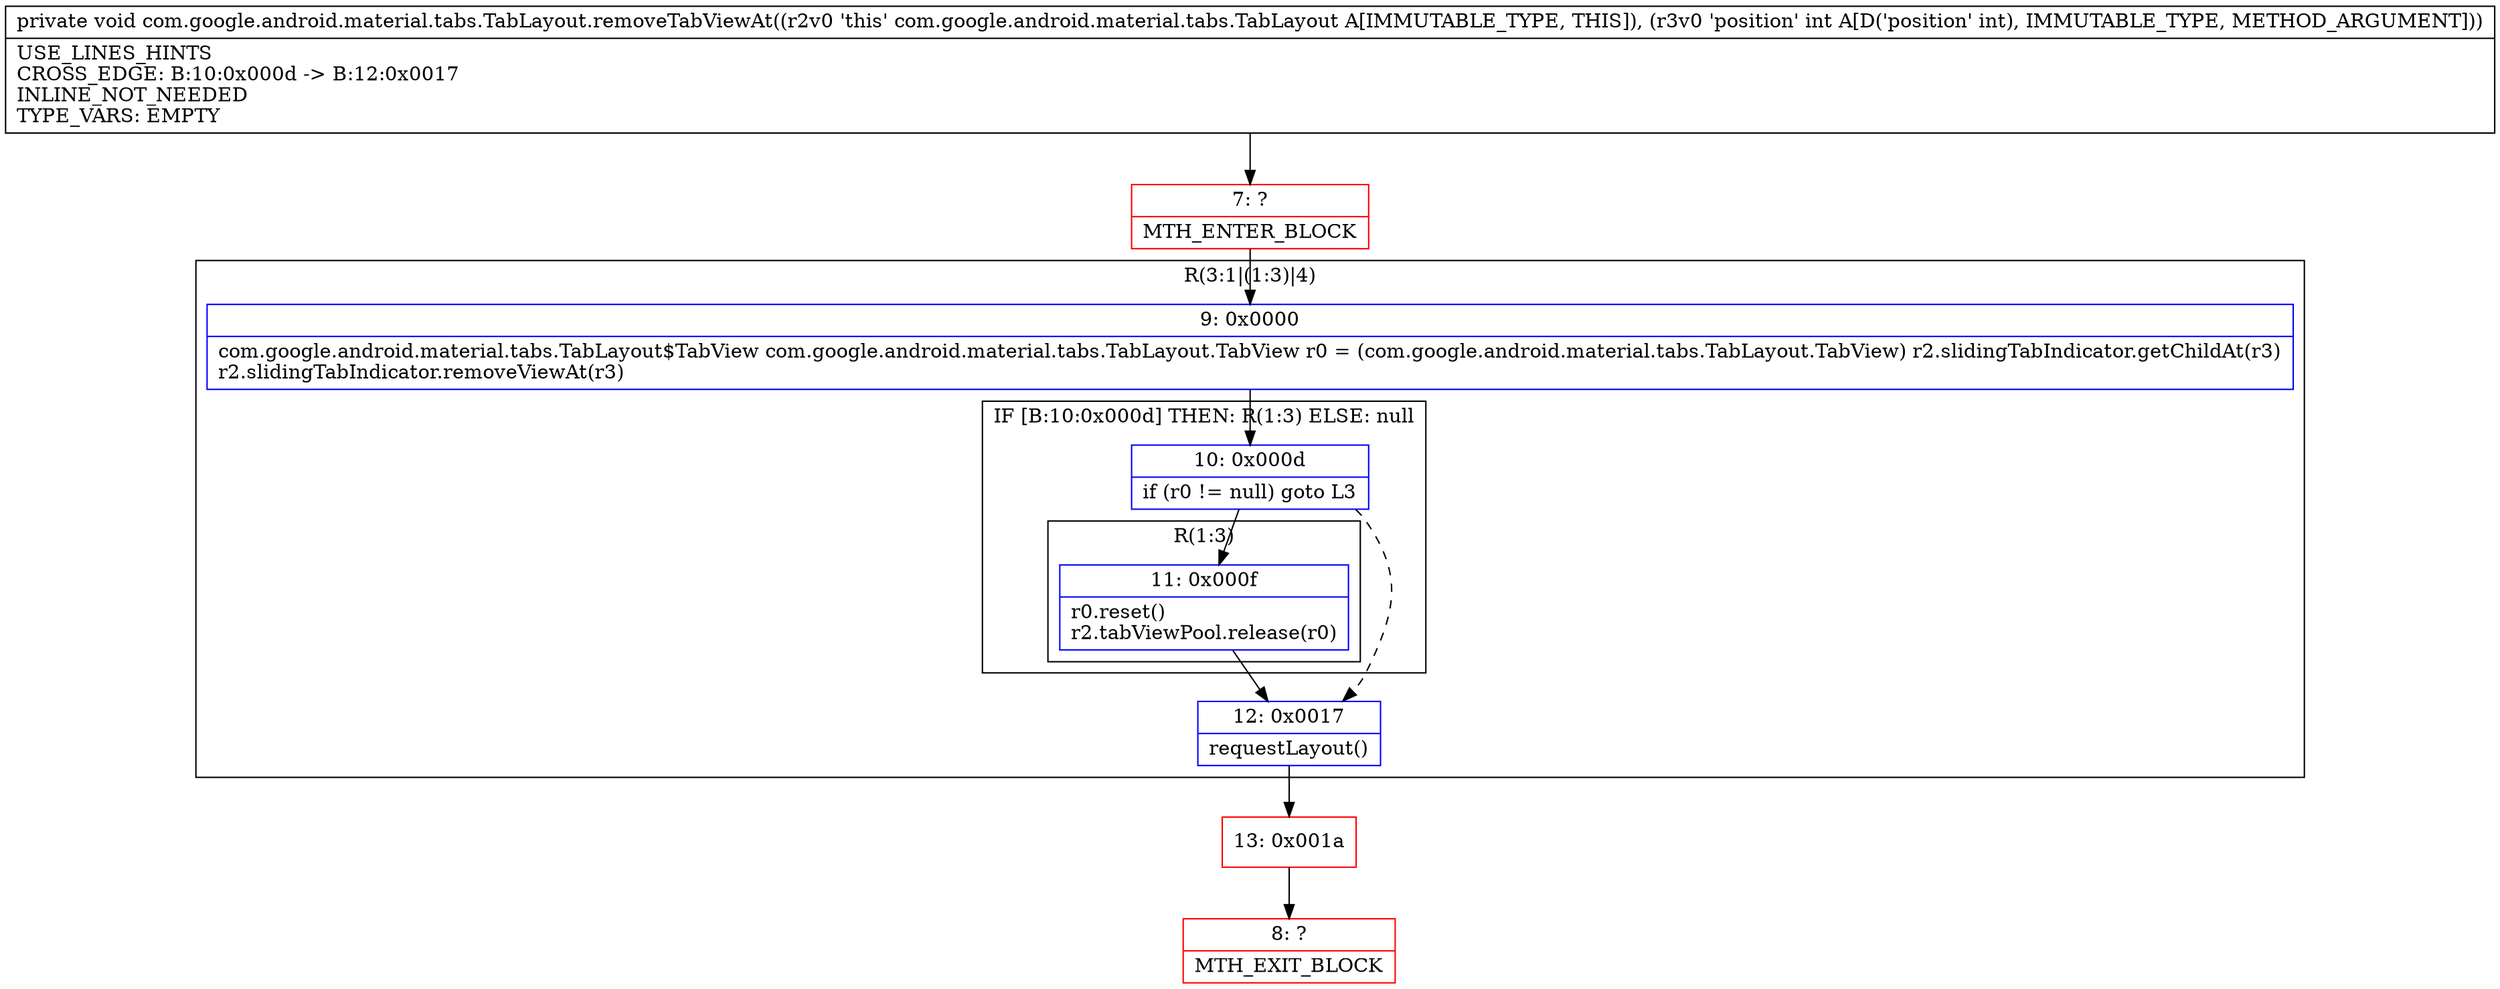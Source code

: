 digraph "CFG forcom.google.android.material.tabs.TabLayout.removeTabViewAt(I)V" {
subgraph cluster_Region_1006749747 {
label = "R(3:1|(1:3)|4)";
node [shape=record,color=blue];
Node_9 [shape=record,label="{9\:\ 0x0000|com.google.android.material.tabs.TabLayout$TabView com.google.android.material.tabs.TabLayout.TabView r0 = (com.google.android.material.tabs.TabLayout.TabView) r2.slidingTabIndicator.getChildAt(r3)\lr2.slidingTabIndicator.removeViewAt(r3)\l}"];
subgraph cluster_IfRegion_419484224 {
label = "IF [B:10:0x000d] THEN: R(1:3) ELSE: null";
node [shape=record,color=blue];
Node_10 [shape=record,label="{10\:\ 0x000d|if (r0 != null) goto L3\l}"];
subgraph cluster_Region_588211879 {
label = "R(1:3)";
node [shape=record,color=blue];
Node_11 [shape=record,label="{11\:\ 0x000f|r0.reset()\lr2.tabViewPool.release(r0)\l}"];
}
}
Node_12 [shape=record,label="{12\:\ 0x0017|requestLayout()\l}"];
}
Node_7 [shape=record,color=red,label="{7\:\ ?|MTH_ENTER_BLOCK\l}"];
Node_13 [shape=record,color=red,label="{13\:\ 0x001a}"];
Node_8 [shape=record,color=red,label="{8\:\ ?|MTH_EXIT_BLOCK\l}"];
MethodNode[shape=record,label="{private void com.google.android.material.tabs.TabLayout.removeTabViewAt((r2v0 'this' com.google.android.material.tabs.TabLayout A[IMMUTABLE_TYPE, THIS]), (r3v0 'position' int A[D('position' int), IMMUTABLE_TYPE, METHOD_ARGUMENT]))  | USE_LINES_HINTS\lCROSS_EDGE: B:10:0x000d \-\> B:12:0x0017\lINLINE_NOT_NEEDED\lTYPE_VARS: EMPTY\l}"];
MethodNode -> Node_7;Node_9 -> Node_10;
Node_10 -> Node_11;
Node_10 -> Node_12[style=dashed];
Node_11 -> Node_12;
Node_12 -> Node_13;
Node_7 -> Node_9;
Node_13 -> Node_8;
}

